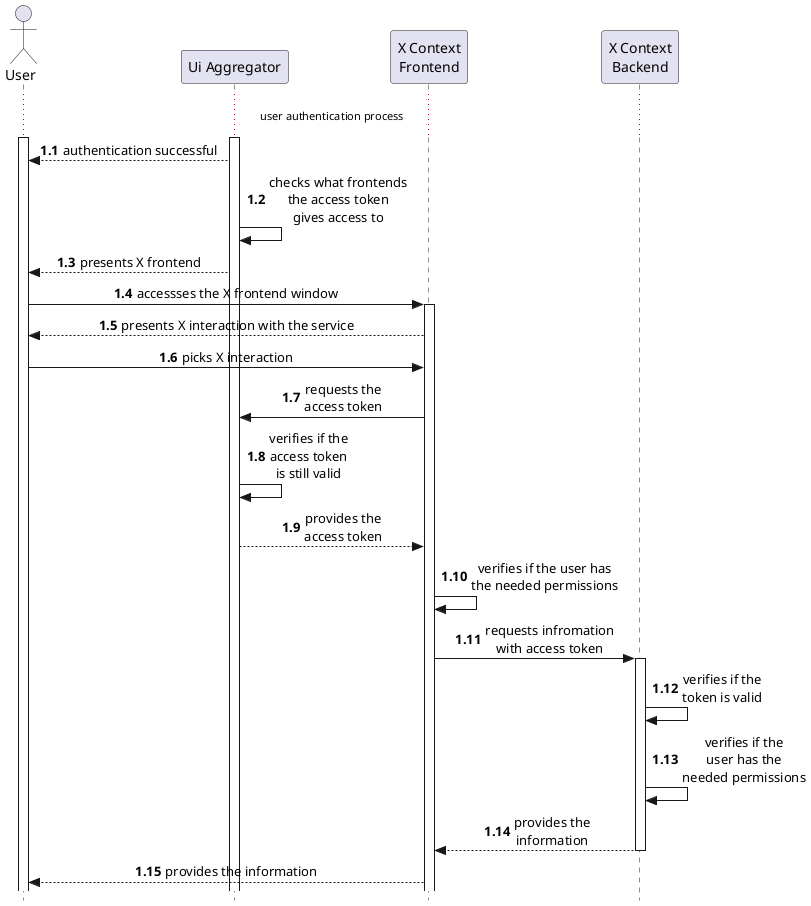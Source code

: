 @startuml user-authorization-process

skinparam sequenceMessageAlign center
skinparam style strictuml
autonumber 1.1

actor User

participant "Ui Aggregator" as AGGRE
participant "X Context\nFrontend" as XFRONT
participant "X Context\nBackend" as XBACK

activate AGGRE
activate User

... user authentication process ...
AGGRE --> User: authentication successful
AGGRE -> AGGRE: checks what frontends\nthe access token\ngives access to
AGGRE --> User: presents X frontend
User -> XFRONT: accessses the X frontend window
activate XFRONT
XFRONT --> User: presents X interaction with the service
User -> XFRONT: picks X interaction
XFRONT -> AGGRE: requests the\naccess token
AGGRE -> AGGRE: verifies if the\naccess token\nis still valid
AGGRE --> XFRONT: provides the\naccess token
XFRONT -> XFRONT: verifies if the user has\nthe needed permissions
XFRONT -> XBACK: requests infromation\nwith access token
activate XBACK
XBACK -> XBACK: verifies if the\ntoken is valid
XBACK -> XBACK: verifies if the\nuser has the\nneeded permissions
XBACK --> XFRONT: provides the\ninformation
deactivate XBACK
XFRONT --> User: provides the information
@enduml
